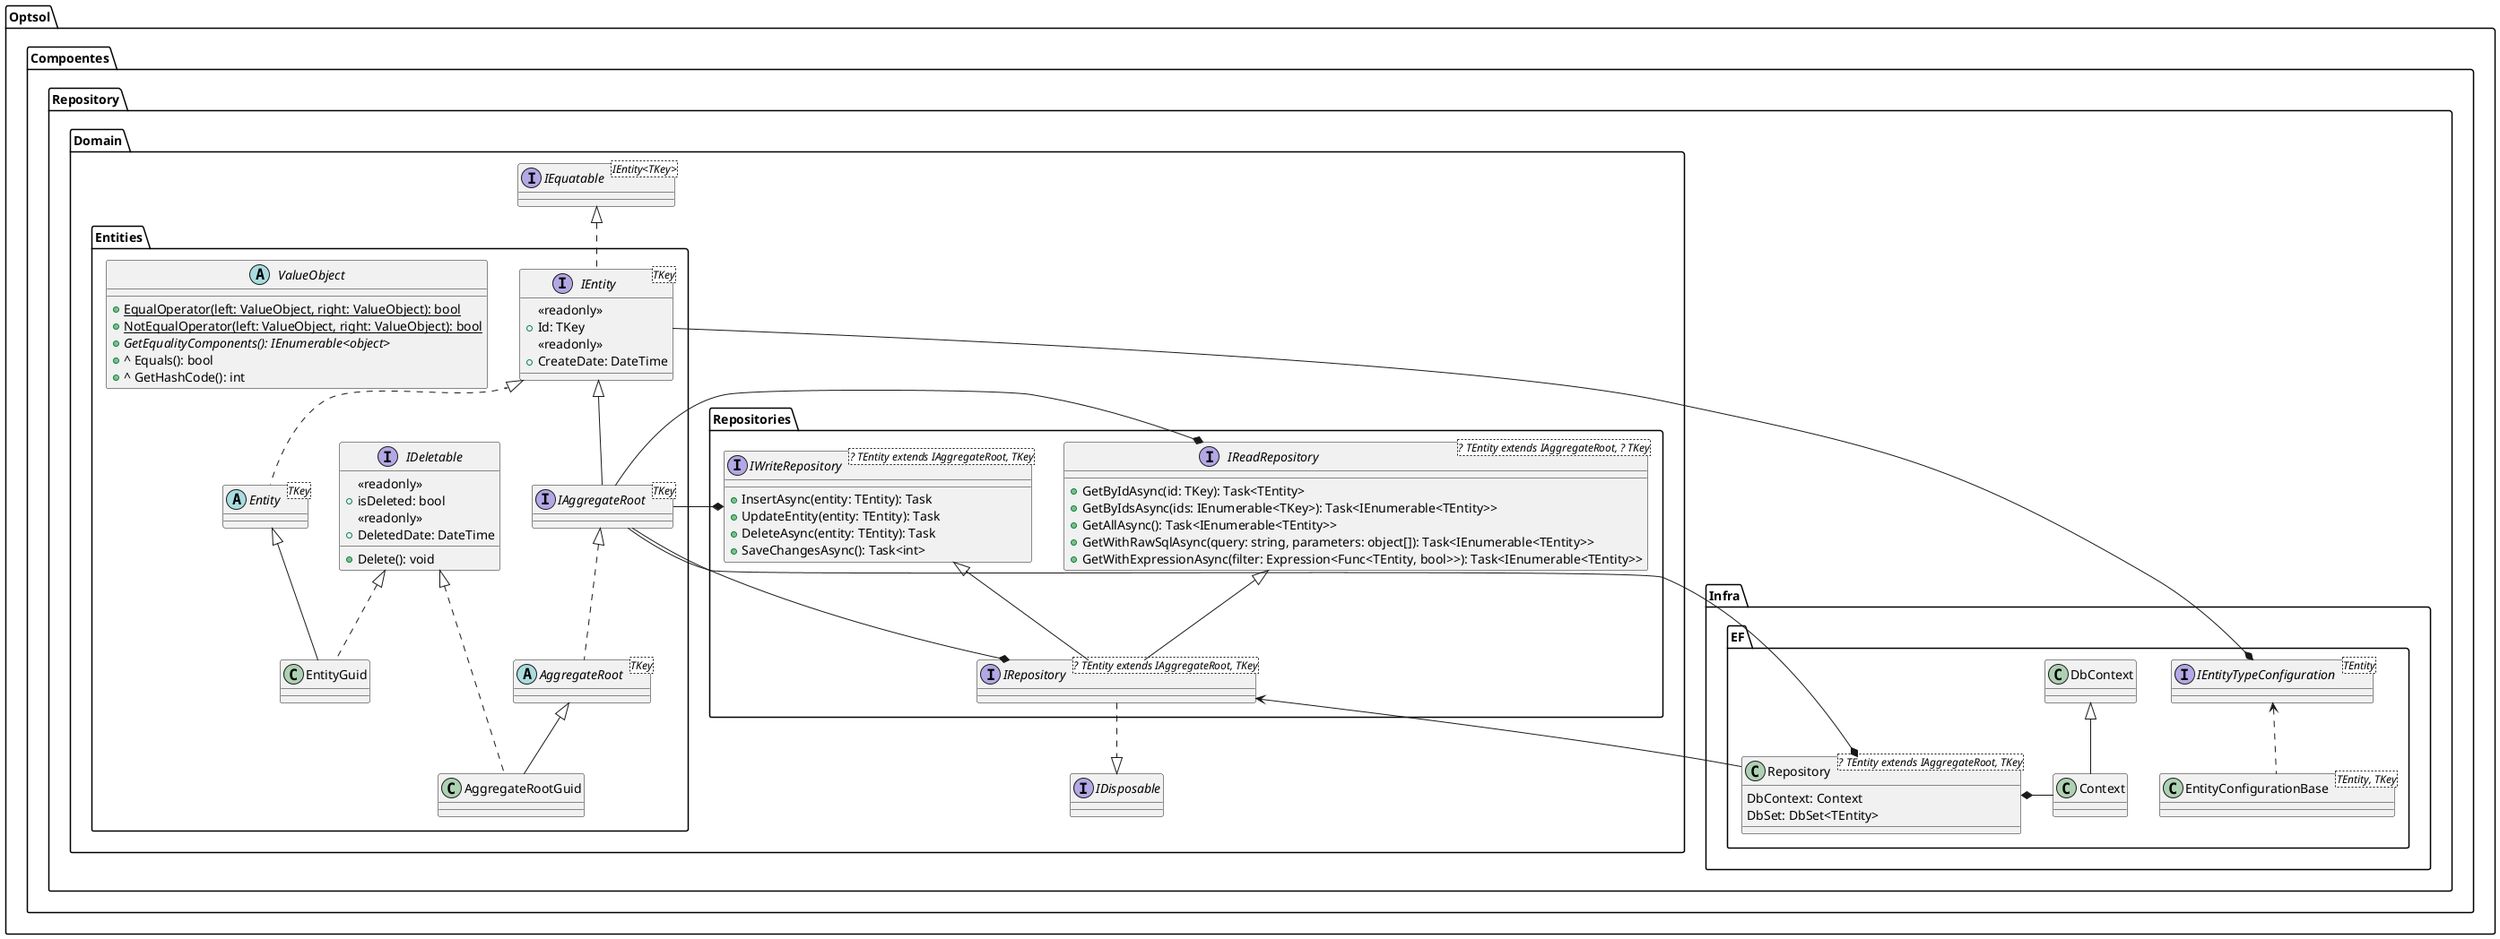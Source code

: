 @startuml repository-pattern

package Optsol.Compoentes.Repository {
    
    package Domain {
        interface IEquatable<IEntity<TKey>>
        interface IDisposable
        package Entities {
            interface IEntity<TKey> {
                <<readonly>>
                + Id: TKey
                <<readonly>>
                + CreateDate: DateTime
            }

            interface IAggregateRoot<TKey>

            interface IDeletable {
                <<readonly>>
                + isDeleted: bool
                <<readonly>>
                + DeletedDate: DateTime
                + Delete(): void
            }

            abstract Entity<TKey> implements IEntity
            class EntityGuid extends Entity implements IDeletable

            abstract AggregateRoot<TKey> implements IAggregateRoot
            class AggregateRootGuid extends AggregateRoot implements IDeletable

            abstract ValueObject {
                + {static} EqualOperator(left: ValueObject, right: ValueObject): bool
                + {static} NotEqualOperator(left: ValueObject, right: ValueObject): bool
                + {abstract} GetEqualityComponents(): IEnumerable<object>
                + ^ Equals(): bool
                + ^ GetHashCode(): int
            }
        }
        package Repositories {
            interface IReadRepository<? TEntity extends IAggregateRoot, ? TKey> {
                + GetByIdAsync(id: TKey): Task<TEntity>
                + GetByIdsAsync(ids: IEnumerable<TKey>): Task<IEnumerable<TEntity>>
                + GetAllAsync(): Task<IEnumerable<TEntity>>
                + GetWithRawSqlAsync(query: string, parameters: object[]): Task<IEnumerable<TEntity>>
                + GetWithExpressionAsync(filter: Expression<Func<TEntity, bool>>): Task<IEnumerable<TEntity>>
            }

            interface IWriteRepository<? TEntity extends IAggregateRoot, TKey> {
                + InsertAsync(entity: TEntity): Task
                + UpdateEntity(entity: TEntity): Task
                + DeleteAsync(entity: TEntity): Task
                + SaveChangesAsync(): Task<int>
            }

            interface IRepository<? TEntity extends IAggregateRoot, TKey>
        }

        IEquatable <|.. IEntity
        IEntity <|-- IAggregateRoot

        IAggregateRoot -* IReadRepository
        IAggregateRoot -* IWriteRepository
        IAggregateRoot -* IRepository

        IReadRepository <|-- IRepository
        IWriteRepository <|-- IRepository

        IRepository ..|> IDisposable
    }

    package Infra.EF {
            interface IEntityTypeConfiguration<TEntity>

            class DbContext
            class Context 
            
            class Repository<? TEntity extends IAggregateRoot, TKey> {
                DbContext: Context
                DbSet: DbSet<TEntity>
            }

            class EntityConfigurationBase<TEntity, TKey>

            IEntity -* IEntityTypeConfiguration

            IEntityTypeConfiguration <.. EntityConfigurationBase

            IRepository <-- Repository
            DbContext <|-- Context

            Context -* Repository
            IAggregateRoot -* Repository
    }
}

@enduml